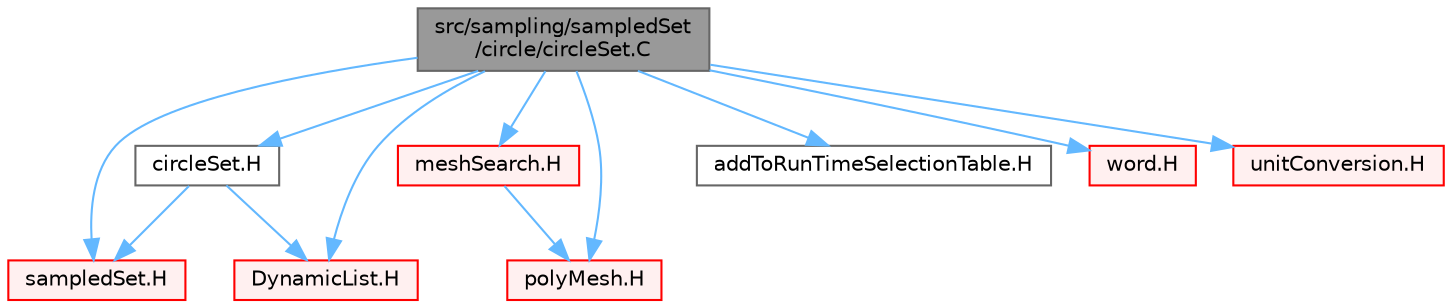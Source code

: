digraph "src/sampling/sampledSet/circle/circleSet.C"
{
 // LATEX_PDF_SIZE
  bgcolor="transparent";
  edge [fontname=Helvetica,fontsize=10,labelfontname=Helvetica,labelfontsize=10];
  node [fontname=Helvetica,fontsize=10,shape=box,height=0.2,width=0.4];
  Node1 [id="Node000001",label="src/sampling/sampledSet\l/circle/circleSet.C",height=0.2,width=0.4,color="gray40", fillcolor="grey60", style="filled", fontcolor="black",tooltip=" "];
  Node1 -> Node2 [id="edge1_Node000001_Node000002",color="steelblue1",style="solid",tooltip=" "];
  Node2 [id="Node000002",label="circleSet.H",height=0.2,width=0.4,color="grey40", fillcolor="white", style="filled",URL="$circleSet_8H.html",tooltip=" "];
  Node2 -> Node3 [id="edge2_Node000002_Node000003",color="steelblue1",style="solid",tooltip=" "];
  Node3 [id="Node000003",label="sampledSet.H",height=0.2,width=0.4,color="red", fillcolor="#FFF0F0", style="filled",URL="$sampledSet_8H.html",tooltip=" "];
  Node2 -> Node126 [id="edge3_Node000002_Node000126",color="steelblue1",style="solid",tooltip=" "];
  Node126 [id="Node000126",label="DynamicList.H",height=0.2,width=0.4,color="red", fillcolor="#FFF0F0", style="filled",URL="$DynamicList_8H.html",tooltip=" "];
  Node1 -> Node3 [id="edge4_Node000001_Node000003",color="steelblue1",style="solid",tooltip=" "];
  Node1 -> Node196 [id="edge5_Node000001_Node000196",color="steelblue1",style="solid",tooltip=" "];
  Node196 [id="Node000196",label="meshSearch.H",height=0.2,width=0.4,color="red", fillcolor="#FFF0F0", style="filled",URL="$meshSearch_8H.html",tooltip=" "];
  Node196 -> Node199 [id="edge6_Node000196_Node000199",color="steelblue1",style="solid",tooltip=" "];
  Node199 [id="Node000199",label="polyMesh.H",height=0.2,width=0.4,color="red", fillcolor="#FFF0F0", style="filled",URL="$polyMesh_8H.html",tooltip=" "];
  Node1 -> Node126 [id="edge7_Node000001_Node000126",color="steelblue1",style="solid",tooltip=" "];
  Node1 -> Node199 [id="edge8_Node000001_Node000199",color="steelblue1",style="solid",tooltip=" "];
  Node1 -> Node284 [id="edge9_Node000001_Node000284",color="steelblue1",style="solid",tooltip=" "];
  Node284 [id="Node000284",label="addToRunTimeSelectionTable.H",height=0.2,width=0.4,color="grey40", fillcolor="white", style="filled",URL="$addToRunTimeSelectionTable_8H.html",tooltip="Macros for easy insertion into run-time selection tables."];
  Node1 -> Node21 [id="edge10_Node000001_Node000021",color="steelblue1",style="solid",tooltip=" "];
  Node21 [id="Node000021",label="word.H",height=0.2,width=0.4,color="red", fillcolor="#FFF0F0", style="filled",URL="$word_8H.html",tooltip=" "];
  Node1 -> Node285 [id="edge11_Node000001_Node000285",color="steelblue1",style="solid",tooltip=" "];
  Node285 [id="Node000285",label="unitConversion.H",height=0.2,width=0.4,color="red", fillcolor="#FFF0F0", style="filled",URL="$unitConversion_8H.html",tooltip="Unit conversion functions."];
}
